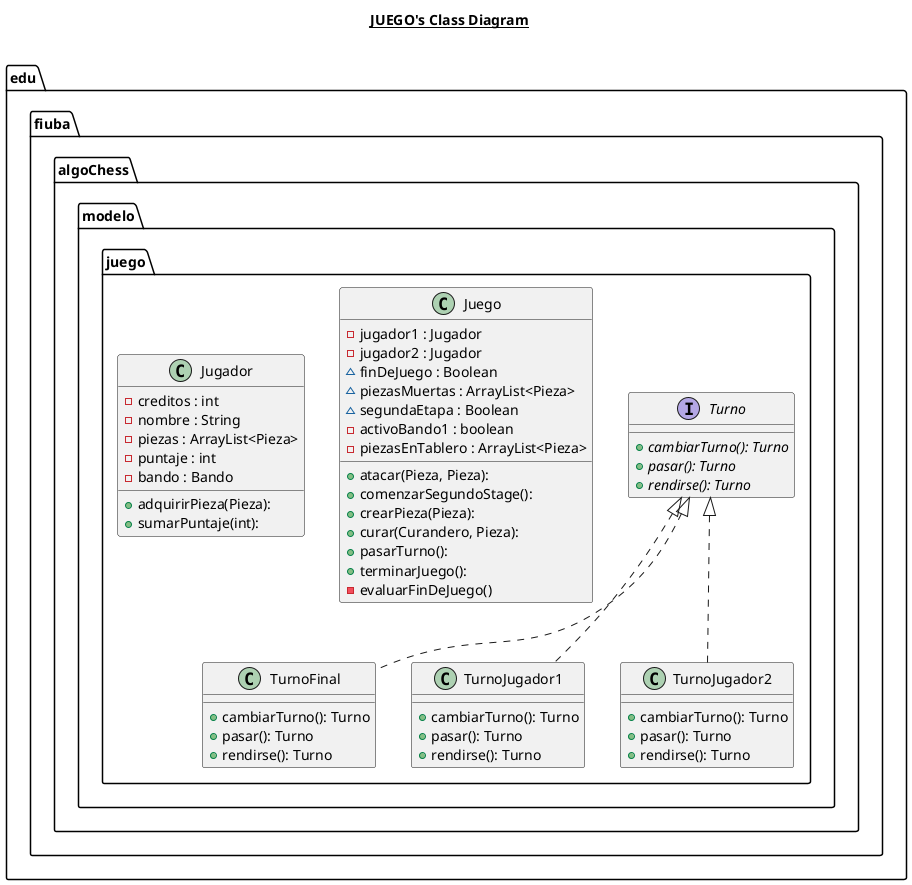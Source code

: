 @startuml

title __JUEGO's Class Diagram__\n

      class edu.fiuba.algoChess.modelo.juego.Juego {
          - jugador1 : Jugador
          - jugador2 : Jugador
          ~ finDeJuego : Boolean
          ~ piezasMuertas : ArrayList<Pieza>
          ~ segundaEtapa : Boolean
          - activoBando1 : boolean
          - piezasEnTablero : ArrayList<Pieza>
          + atacar(Pieza, Pieza):
          + comenzarSegundoStage():
          + crearPieza(Pieza):
          + curar(Curandero, Pieza):
          + pasarTurno():
          + terminarJuego():
          - evaluarFinDeJuego()
      }

      class edu.fiuba.algoChess.modelo.juego.Jugador {
          - creditos : int
          - nombre : String
          - piezas : ArrayList<Pieza>
          - puntaje : int
          - bando : Bando
          + adquirirPieza(Pieza):
          + sumarPuntaje(int):
      }

      interface edu.fiuba.algoChess.modelo.juego.Turno {
          {abstract} + cambiarTurno(): Turno
          {abstract} + pasar(): Turno
          {abstract} + rendirse(): Turno
      }

      class edu.fiuba.algoChess.modelo.juego.TurnoFinal {
          + cambiarTurno(): Turno
          + pasar(): Turno
          + rendirse(): Turno
      }

      class edu.fiuba.algoChess.modelo.juego.TurnoJugador1 {
          + cambiarTurno(): Turno
          + pasar(): Turno
          + rendirse(): Turno
      }

      class edu.fiuba.algoChess.modelo.juego.TurnoJugador2 {
           + cambiarTurno(): Turno
           + pasar(): Turno
           + rendirse(): Turno
      }

  edu.fiuba.algoChess.modelo.juego.TurnoFinal .up.|> edu.fiuba.algoChess.modelo.juego.Turno
  edu.fiuba.algoChess.modelo.juego.TurnoJugador1 .up.|> edu.fiuba.algoChess.modelo.juego.Turno
  edu.fiuba.algoChess.modelo.juego.TurnoJugador2 .up.|> edu.fiuba.algoChess.modelo.juego.Turno

@enduml
